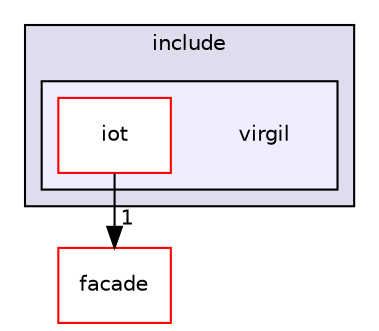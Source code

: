 digraph "virgil" {
  compound=true
  node [ fontsize="10", fontname="Helvetica"];
  edge [ labelfontsize="10", labelfontname="Helvetica"];
  subgraph clusterdir_e3b74ec58542de732bf0f5fbfbddbfd8 {
    graph [ bgcolor="#ddddee", pencolor="black", label="include" fontname="Helvetica", fontsize="10", URL="dir_e3b74ec58542de732bf0f5fbfbddbfd8.html"]
  subgraph clusterdir_56d995daf94bd341770d23a8a647db25 {
    graph [ bgcolor="#eeeeff", pencolor="black", label="" URL="dir_56d995daf94bd341770d23a8a647db25.html"];
    dir_56d995daf94bd341770d23a8a647db25 [shape=plaintext label="virgil"];
    dir_0f98a9e5e47b0a99aebc0b542af9a7c5 [shape=box label="iot" color="red" fillcolor="white" style="filled" URL="dir_0f98a9e5e47b0a99aebc0b542af9a7c5.html"];
  }
  }
  dir_4f112fa7bd4f789094ed8cb8465bf258 [shape=box label="facade" fillcolor="white" style="filled" color="red" URL="dir_4f112fa7bd4f789094ed8cb8465bf258.html"];
  dir_0f98a9e5e47b0a99aebc0b542af9a7c5->dir_4f112fa7bd4f789094ed8cb8465bf258 [headlabel="1", labeldistance=1.5 headhref="dir_000125_000112.html"];
}
